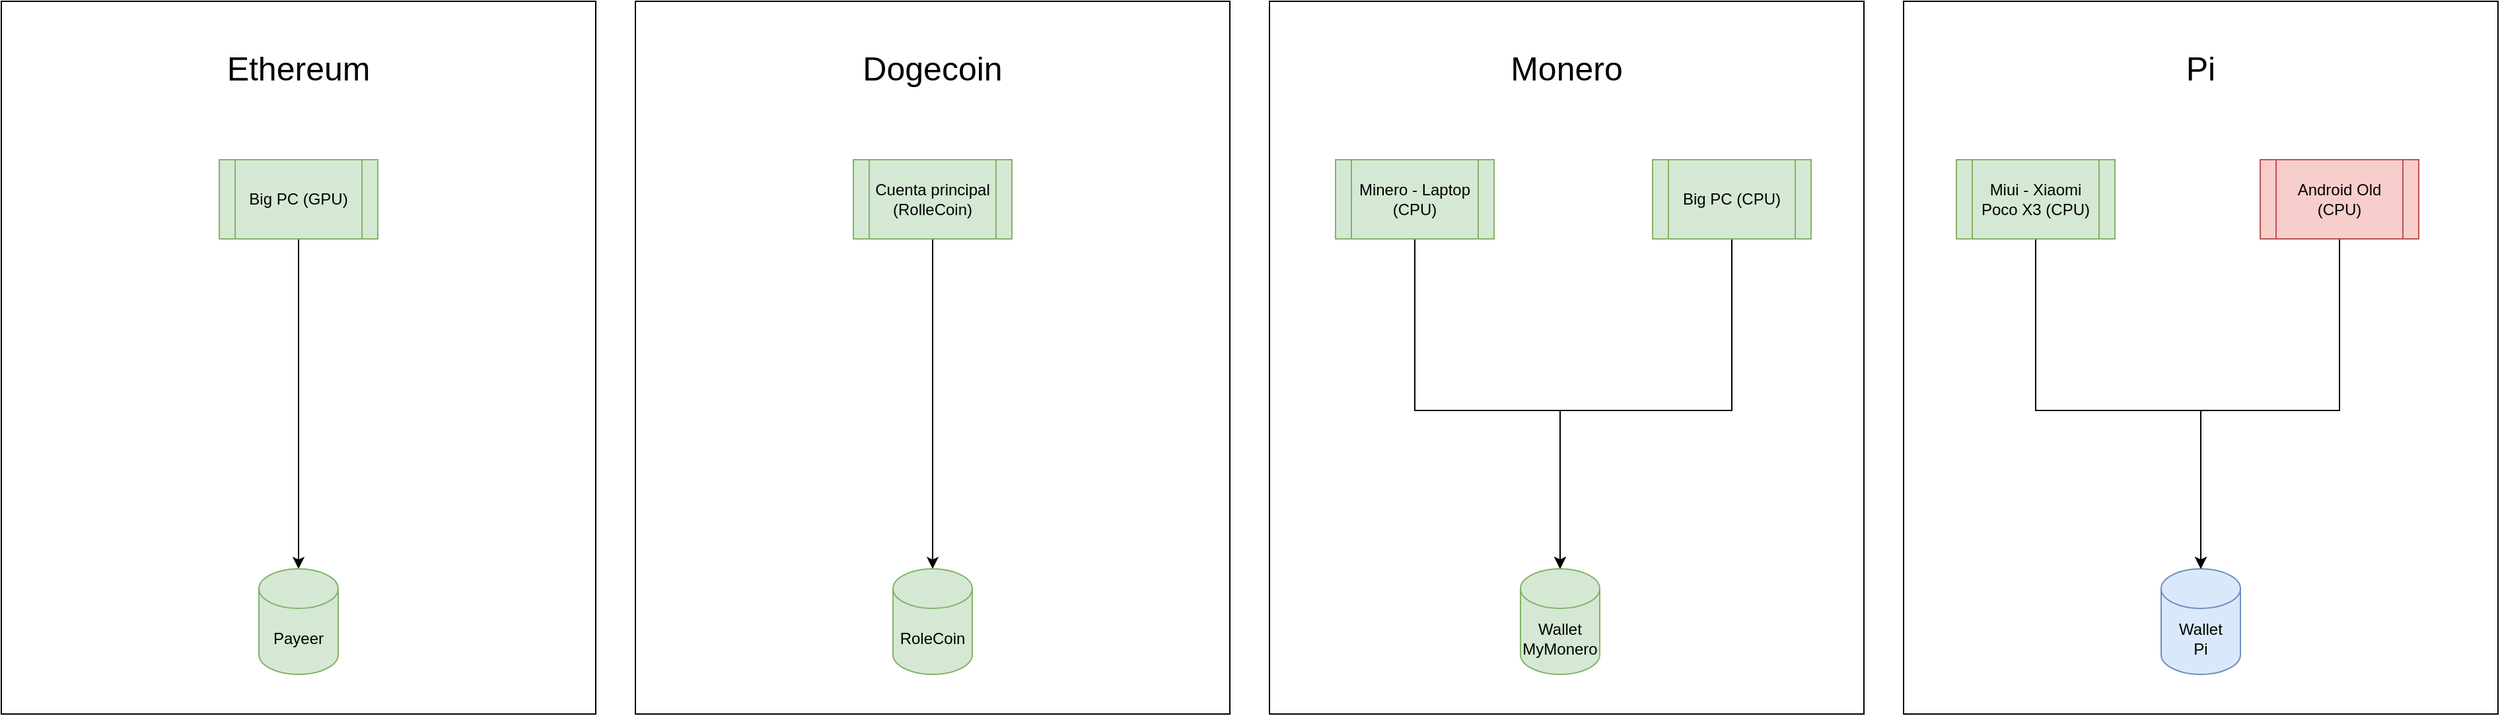<mxfile version="14.4.3" type="device"><diagram id="sDraKX56a51Q3xO9YZu5" name="Arquitectura de ingresos netos"><mxGraphModel dx="2797" dy="1320" grid="1" gridSize="10" guides="1" tooltips="1" connect="1" arrows="1" fold="1" page="1" pageScale="1" pageWidth="827" pageHeight="1169" math="0" shadow="0"><root><mxCell id="0"/><mxCell id="1" parent="0"/><mxCell id="fj60syEB2tqraLnuquG9-10" value="" style="rounded=0;whiteSpace=wrap;html=1;fillColor=none;" parent="1" vertex="1"><mxGeometry x="280" y="820" width="450" height="540" as="geometry"/></mxCell><mxCell id="fj60syEB2tqraLnuquG9-16" style="edgeStyle=orthogonalEdgeStyle;rounded=0;orthogonalLoop=1;jettySize=auto;html=1;entryX=0.5;entryY=0;entryDx=0;entryDy=0;entryPerimeter=0;" parent="1" source="fj60syEB2tqraLnuquG9-17" target="fj60syEB2tqraLnuquG9-18" edge="1"><mxGeometry relative="1" as="geometry"><Array as="points"><mxPoint x="390" y="1130"/><mxPoint x="500" y="1130"/></Array></mxGeometry></mxCell><mxCell id="fj60syEB2tqraLnuquG9-17" value="Minero - Laptop (CPU)" style="shape=process;whiteSpace=wrap;html=1;backgroundOutline=1;fillColor=#d5e8d4;strokeColor=#82b366;" parent="1" vertex="1"><mxGeometry x="330" y="940" width="120" height="60" as="geometry"/></mxCell><mxCell id="fj60syEB2tqraLnuquG9-18" value="Wallet&lt;br&gt;MyMonero" style="shape=cylinder3;whiteSpace=wrap;html=1;boundedLbl=1;backgroundOutline=1;size=15;fillColor=#d5e8d4;strokeColor=#82b366;" parent="1" vertex="1"><mxGeometry x="470" y="1250" width="60" height="80" as="geometry"/></mxCell><mxCell id="fj60syEB2tqraLnuquG9-19" style="edgeStyle=orthogonalEdgeStyle;rounded=0;orthogonalLoop=1;jettySize=auto;html=1;entryX=0.5;entryY=0;entryDx=0;entryDy=0;entryPerimeter=0;" parent="1" source="fj60syEB2tqraLnuquG9-20" target="fj60syEB2tqraLnuquG9-18" edge="1"><mxGeometry relative="1" as="geometry"><Array as="points"><mxPoint x="630" y="1130"/><mxPoint x="500" y="1130"/></Array></mxGeometry></mxCell><mxCell id="fj60syEB2tqraLnuquG9-20" value="Big PC (CPU)" style="shape=process;whiteSpace=wrap;html=1;backgroundOutline=1;fillColor=#d5e8d4;strokeColor=#82b366;" parent="1" vertex="1"><mxGeometry x="570" y="940" width="120" height="60" as="geometry"/></mxCell><mxCell id="fj60syEB2tqraLnuquG9-22" value="&lt;font style=&quot;font-size: 25px&quot;&gt;Monero&lt;/font&gt;" style="text;html=1;strokeColor=none;fillColor=none;align=center;verticalAlign=middle;whiteSpace=wrap;rounded=0;" parent="1" vertex="1"><mxGeometry x="460" y="860" width="90" height="20" as="geometry"/></mxCell><mxCell id="fj60syEB2tqraLnuquG9-23" value="" style="rounded=0;whiteSpace=wrap;html=1;fillColor=none;" parent="1" vertex="1"><mxGeometry x="760" y="820" width="450" height="540" as="geometry"/></mxCell><mxCell id="fj60syEB2tqraLnuquG9-27" style="edgeStyle=orthogonalEdgeStyle;rounded=0;orthogonalLoop=1;jettySize=auto;html=1;entryX=0.5;entryY=0;entryDx=0;entryDy=0;entryPerimeter=0;" parent="1" source="fj60syEB2tqraLnuquG9-24" target="fj60syEB2tqraLnuquG9-25" edge="1"><mxGeometry relative="1" as="geometry"><Array as="points"><mxPoint x="860" y="1130"/><mxPoint x="985" y="1130"/></Array></mxGeometry></mxCell><mxCell id="fj60syEB2tqraLnuquG9-24" value="Miui - Xiaomi Poco X3 (CPU)" style="shape=process;whiteSpace=wrap;html=1;backgroundOutline=1;fillColor=#d5e8d4;strokeColor=#82b366;" parent="1" vertex="1"><mxGeometry x="800" y="940" width="120" height="60" as="geometry"/></mxCell><mxCell id="fj60syEB2tqraLnuquG9-25" value="Wallet&lt;br&gt;Pi" style="shape=cylinder3;whiteSpace=wrap;html=1;boundedLbl=1;backgroundOutline=1;size=15;fillColor=#dae8fc;strokeColor=#6c8ebf;" parent="1" vertex="1"><mxGeometry x="955" y="1250" width="60" height="80" as="geometry"/></mxCell><mxCell id="fj60syEB2tqraLnuquG9-30" style="edgeStyle=orthogonalEdgeStyle;rounded=0;orthogonalLoop=1;jettySize=auto;html=1;" parent="1" source="fj60syEB2tqraLnuquG9-29" target="fj60syEB2tqraLnuquG9-25" edge="1"><mxGeometry relative="1" as="geometry"><Array as="points"><mxPoint x="1090" y="1130"/><mxPoint x="985" y="1130"/></Array></mxGeometry></mxCell><mxCell id="fj60syEB2tqraLnuquG9-29" value="Android Old (CPU)" style="shape=process;whiteSpace=wrap;html=1;backgroundOutline=1;fillColor=#f8cecc;strokeColor=#b85450;" parent="1" vertex="1"><mxGeometry x="1030" y="940" width="120" height="60" as="geometry"/></mxCell><mxCell id="fj60syEB2tqraLnuquG9-31" value="&lt;font style=&quot;font-size: 25px&quot;&gt;Pi&lt;/font&gt;" style="text;html=1;strokeColor=none;fillColor=none;align=center;verticalAlign=middle;whiteSpace=wrap;rounded=0;" parent="1" vertex="1"><mxGeometry x="940" y="860" width="90" height="20" as="geometry"/></mxCell><mxCell id="fj60syEB2tqraLnuquG9-47" value="" style="rounded=0;whiteSpace=wrap;html=1;fillColor=none;" parent="1" vertex="1"><mxGeometry x="-200" y="820" width="450" height="540" as="geometry"/></mxCell><mxCell id="fj60syEB2tqraLnuquG9-48" style="edgeStyle=orthogonalEdgeStyle;rounded=0;orthogonalLoop=1;jettySize=auto;html=1;entryX=0.5;entryY=0;entryDx=0;entryDy=0;entryPerimeter=0;" parent="1" source="fj60syEB2tqraLnuquG9-49" target="fj60syEB2tqraLnuquG9-50" edge="1"><mxGeometry relative="1" as="geometry"><Array as="points"><mxPoint x="25" y="970"/><mxPoint x="25" y="1250"/></Array></mxGeometry></mxCell><mxCell id="fj60syEB2tqraLnuquG9-49" value="Cuenta principal&lt;br&gt;(RolleCoin)" style="shape=process;whiteSpace=wrap;html=1;backgroundOutline=1;fillColor=#d5e8d4;strokeColor=#82b366;" parent="1" vertex="1"><mxGeometry x="-35" y="940" width="120" height="60" as="geometry"/></mxCell><mxCell id="fj60syEB2tqraLnuquG9-50" value="RoleCoin" style="shape=cylinder3;whiteSpace=wrap;html=1;boundedLbl=1;backgroundOutline=1;size=15;fillColor=#d5e8d4;strokeColor=#82b366;" parent="1" vertex="1"><mxGeometry x="-5" y="1250" width="60" height="80" as="geometry"/></mxCell><mxCell id="fj60syEB2tqraLnuquG9-53" value="&lt;font style=&quot;font-size: 25px&quot;&gt;Dogecoin&lt;/font&gt;" style="text;html=1;strokeColor=none;fillColor=none;align=center;verticalAlign=middle;whiteSpace=wrap;rounded=0;" parent="1" vertex="1"><mxGeometry x="-30" y="860" width="110" height="20" as="geometry"/></mxCell><mxCell id="T1Wry97UhUAqCNeJi_Ft-1" value="" style="rounded=0;whiteSpace=wrap;html=1;fillColor=none;" vertex="1" parent="1"><mxGeometry x="-680" y="820" width="450" height="540" as="geometry"/></mxCell><mxCell id="T1Wry97UhUAqCNeJi_Ft-2" style="edgeStyle=orthogonalEdgeStyle;rounded=0;orthogonalLoop=1;jettySize=auto;html=1;entryX=0.5;entryY=0;entryDx=0;entryDy=0;entryPerimeter=0;" edge="1" parent="1" source="T1Wry97UhUAqCNeJi_Ft-3" target="T1Wry97UhUAqCNeJi_Ft-4"><mxGeometry relative="1" as="geometry"><Array as="points"><mxPoint x="-455" y="970"/><mxPoint x="-455" y="1250"/></Array></mxGeometry></mxCell><mxCell id="T1Wry97UhUAqCNeJi_Ft-3" value="Big PC (GPU)" style="shape=process;whiteSpace=wrap;html=1;backgroundOutline=1;fillColor=#d5e8d4;strokeColor=#82b366;" vertex="1" parent="1"><mxGeometry x="-515" y="940" width="120" height="60" as="geometry"/></mxCell><mxCell id="T1Wry97UhUAqCNeJi_Ft-4" value="Payeer" style="shape=cylinder3;whiteSpace=wrap;html=1;boundedLbl=1;backgroundOutline=1;size=15;fillColor=#d5e8d4;strokeColor=#82b366;" vertex="1" parent="1"><mxGeometry x="-485" y="1250" width="60" height="80" as="geometry"/></mxCell><mxCell id="T1Wry97UhUAqCNeJi_Ft-5" value="&lt;font style=&quot;font-size: 25px&quot;&gt;Ethereum&lt;/font&gt;" style="text;html=1;strokeColor=none;fillColor=none;align=center;verticalAlign=middle;whiteSpace=wrap;rounded=0;" vertex="1" parent="1"><mxGeometry x="-510" y="860" width="110" height="20" as="geometry"/></mxCell></root></mxGraphModel></diagram></mxfile>